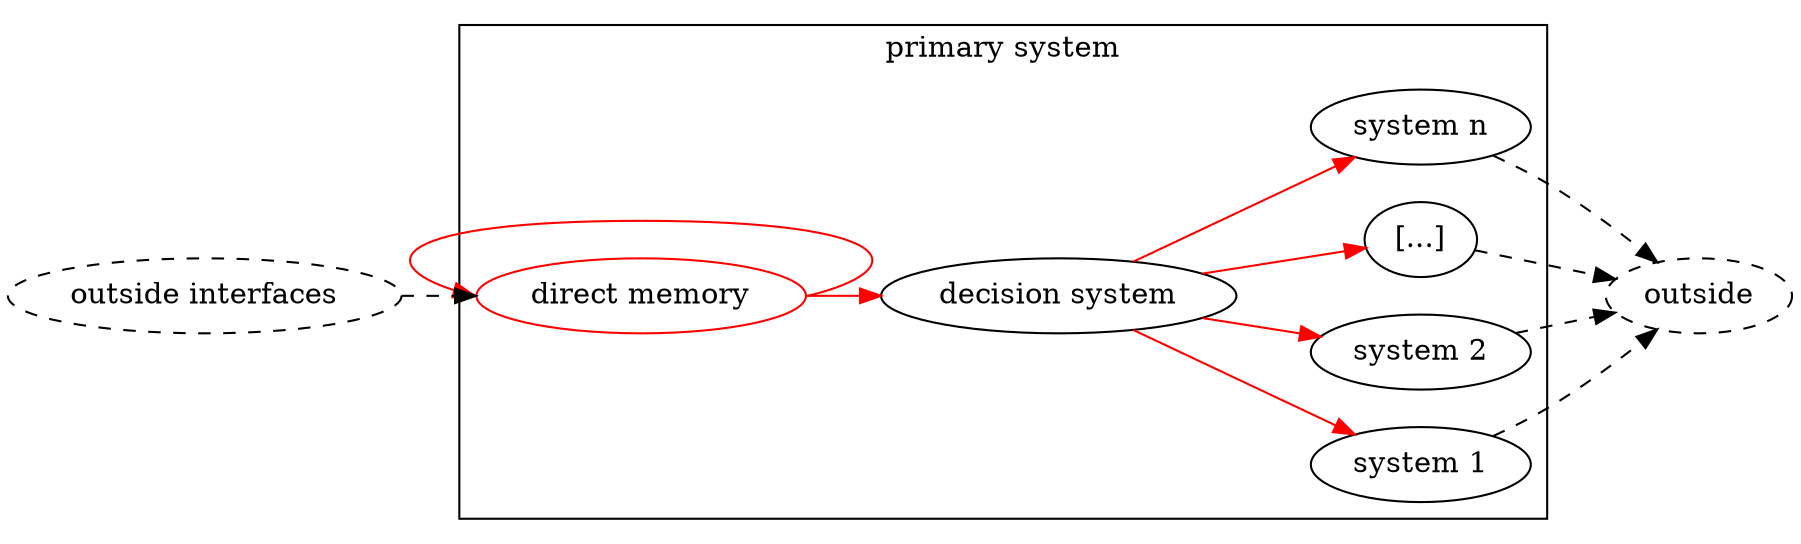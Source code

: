 /*
dot -Tsvg diagrams/primary-system.dot > diagrams-output/primary-system.svg
*/
digraph {
  label=""
  rankdir=LR;
  node [style="dashed"];
  edge [style="dashed"];

  subgraph cluster_inner {
    label="primary system";
    node [style=""];
    "direct memory" [color="red"];
    "decision system";
    "system 1";
    "system 2";
    "[...]";
    "system n";
  }

  // primary system
  subgraph {
    edge [color="red", style=""];
    "direct memory" -> "decision system";
    "direct memory":e -> "direct memory":w;
    "decision system" -> "system 1";
    "decision system" -> "system 2";
    "decision system" -> "[...]";
    "decision system" -> "system n";
  }

  // outside
  subgraph {
    "outside interfaces" -> "direct memory";
    "system 1" -> "outside";
    "system 2" -> "outside";
    "[...]" -> "outside";
    "system n" -> "outside";
  }
}

